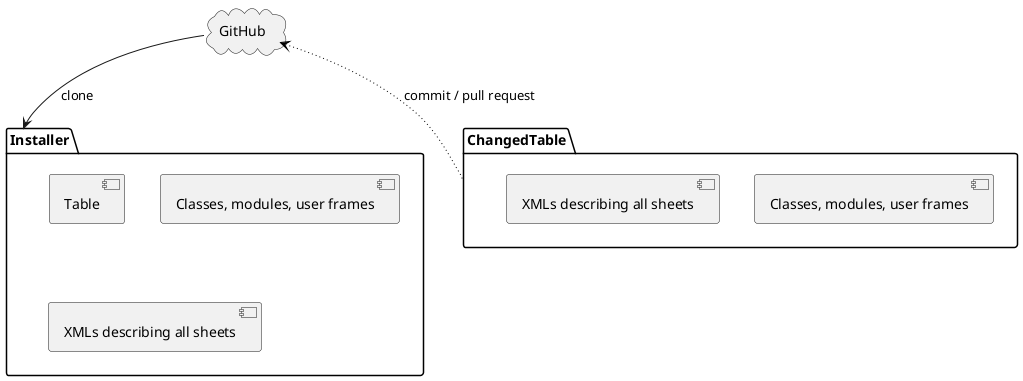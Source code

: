 @startuml
cloud GitHub
GitHub --> Installer : clone
GitHub <-- ChangedTable #black;line.dotted : commit / pull request
package Installer {
  usecase [Table] as Table1
  usecase [Classes, modules, user frames] as Classes1
  usecase [XMLs describing all sheets] as XMLs1
}
package ChangedTable {
  usecase [Classes, modules, user frames] as UC2
  usecase [XMLs describing all sheets] as UC3
}
@enduml